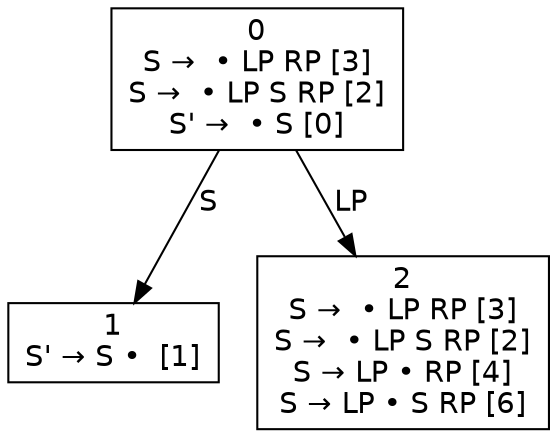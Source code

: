 digraph d{
node [fontname=Helvetica,shape=box];
edge [fontname=Helvetica];
n0 [label=<0<br />S →  • LP RP [3]<br />S →  • LP S RP [2]<br />S' →  • S [0]>];
n1 [label=<1<br />S' → S •  [1]>];
n2 [label=<2<br />S →  • LP RP [3]<br />S →  • LP S RP [2]<br />S → LP • RP [4]<br />S → LP • S RP [6]>];
n0 -> n1 [label="S"];
n0 -> n2 [label="LP"];
}